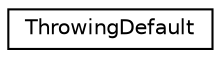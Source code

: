 digraph "Graphical Class Hierarchy"
{
  edge [fontname="Helvetica",fontsize="10",labelfontname="Helvetica",labelfontsize="10"];
  node [fontname="Helvetica",fontsize="10",shape=record];
  rankdir="LR";
  Node0 [label="ThrowingDefault",height=0.2,width=0.4,color="black", fillcolor="white", style="filled",URL="$struct_throwing_default.html"];
}
